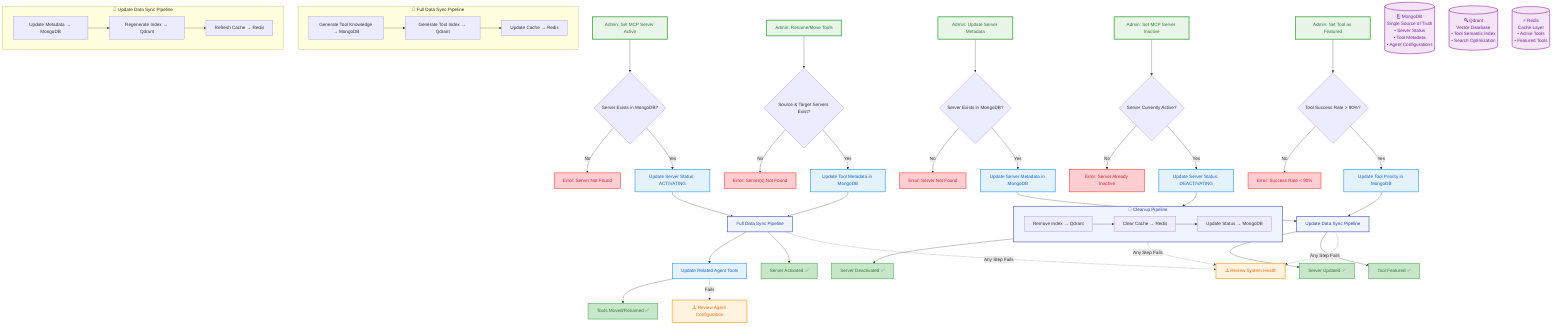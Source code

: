 flowchart TD
 subgraph SYNC1["🔄 Full Data Sync Pipeline"]
        S1A["Generate Tool Knowledge → MongoDB"]
        S1B["Generate Tool Index → Qdrant"]
        S1C["Update Cache → Redis"]
  end
 subgraph SYNC2["🔄 Update Data Sync Pipeline"]
        S2A["Update Metadata → MongoDB"]
        S2B["Regenerate Index → Qdrant"]
        S2C["Refresh Cache → Redis"]
  end
 subgraph CLEANUP["🧹 Cleanup Pipeline"]
        CL1["Remove Index → Qdrant"]
        CL2["Clear Cache → Redis"]
        CL3["Update Status → MongoDB"]
  end
    A1["Admin: Set MCP Server Active"] --> B1{"Server Exists in MongoDB?"}
    A4["Admin: Rename/Move Tools"] --> B4{"Source & Target Servers Exist?"}
    A2["Admin: Set MCP Server Inactive"] --> B2{"Server Currently Active?"}
    A3["Admin: Update Server Metadata"] --> B3{"Server Exists in MongoDB?"}
    A5["Admin: Set Tool as Featured"] --> B5{"Tool Success Rate > 90%?"}
    B1 -- No --> ERR1["Error: Server Not Found"]
    B1 -- Yes --> C1["Update Server Status: ACTIVATING"]
    C1 --> FULLSYNC["Full Data Sync Pipeline"]
    B2 -- No --> ERR2["Error: Server Already Inactive"]
    B2 -- Yes --> C2["Update Server Status: DEACTIVATING"]
    C2 --> CLEANUP
    B3 -- No --> ERR3["Error: Server Not Found"]
    B3 -- Yes --> C3["Update Server Metadata in MongoDB"]
    C3 --> UPDATESYNC["Update Data Sync Pipeline"]
    B4 -- No --> ERR4["Error: Server(s) Not Found"]
    B4 -- Yes --> C4["Update Tool Metadata in MongoDB"]
    C4 --> FULLSYNC
    FULLSYNC --> G4["Update Related Agent Tools"] & SUCCESS1["Server Activated ✅"]
    G4 --> SUCCESS4["Tools Moved/Renamed ✅"]
    B5 -- No --> ERR5["Error: Success Rate &lt; 90%"]
    B5 -- Yes --> C5["Update Tool Priority in MongoDB"]
    C5 --> UPDATESYNC
    S1A --> S1B
    S1B --> S1C
    S2A --> S2B
    S2B --> S2C
    CL1 --> CL2
    CL2 --> CL3
    UPDATESYNC --> SUCCESS2["Server Updated ✅"] & SUCCESS3["Tool Featured ✅"]
    CLEANUP --> SUCCESS4B["Server Deactivated ✅"]
    FULLSYNC -. Any Step Fails .-> REVIEW1["⚠️ Review System Health"]
    UPDATESYNC -. Any Step Fails .-> REVIEW1
    CLEANUP -. Any Step Fails .-> REVIEW1
    G4 -. Fails .-> REVIEW2["⚠️ Review Agent Configuration"]
    MONGO[("🗄️ MongoDB<br>Single Source of Truth<br>• Server Status<br>• Tool Metadata<br>• Agent Configurations")]
    QDRANT[("🔍 Qdrant<br>Vector Database<br>• Tool Semantic Index<br>• Search Optimization")]
    REDIS[("⚡ Redis<br>Cache Layer<br>• Active Tools<br>• Featured Tools")]

     A1:::entry
     A4:::entry
     A2:::entry
     A3:::entry
     A5:::entry
     ERR1:::error
     C1:::process
     FULLSYNC:::pipeline
     ERR2:::error
     C2:::process
     CLEANUP:::pipeline
     ERR3:::error
     C3:::process
     UPDATESYNC:::pipeline
     ERR4:::error
     C4:::process
     G4:::process
     SUCCESS1:::success
     SUCCESS4:::success
     ERR5:::error
     C5:::process
     SUCCESS2:::success
     SUCCESS3:::success
     SUCCESS4B:::success
     REVIEW1:::review
     REVIEW2:::review
     MONGO:::storage
     QDRANT:::storage
     REDIS:::storage
    classDef success fill:#c8e6c9,stroke:#4caf50,stroke-width:2px,color:#2e7d32
    classDef error fill:#ffcdd2,stroke:#f44336,stroke-width:2px,color:#c62828
    classDef process fill:#e3f2fd,stroke:#2196f3,stroke-width:2px,color:#1565c0
    classDef review fill:#fff3e0,stroke:#ff9800,stroke-width:2px,color:#ef6c00
    classDef storage fill:#f3e5f5,stroke:#9c27b0,stroke-width:2px,color:#7b1fa2
    classDef entry fill:#e8f5e8,stroke:#4caf50,stroke-width:3px,color:#2e7d32
    classDef pipeline fill:#f0f4ff,stroke:#3f51b5,stroke-width:2px,color:#303f9f